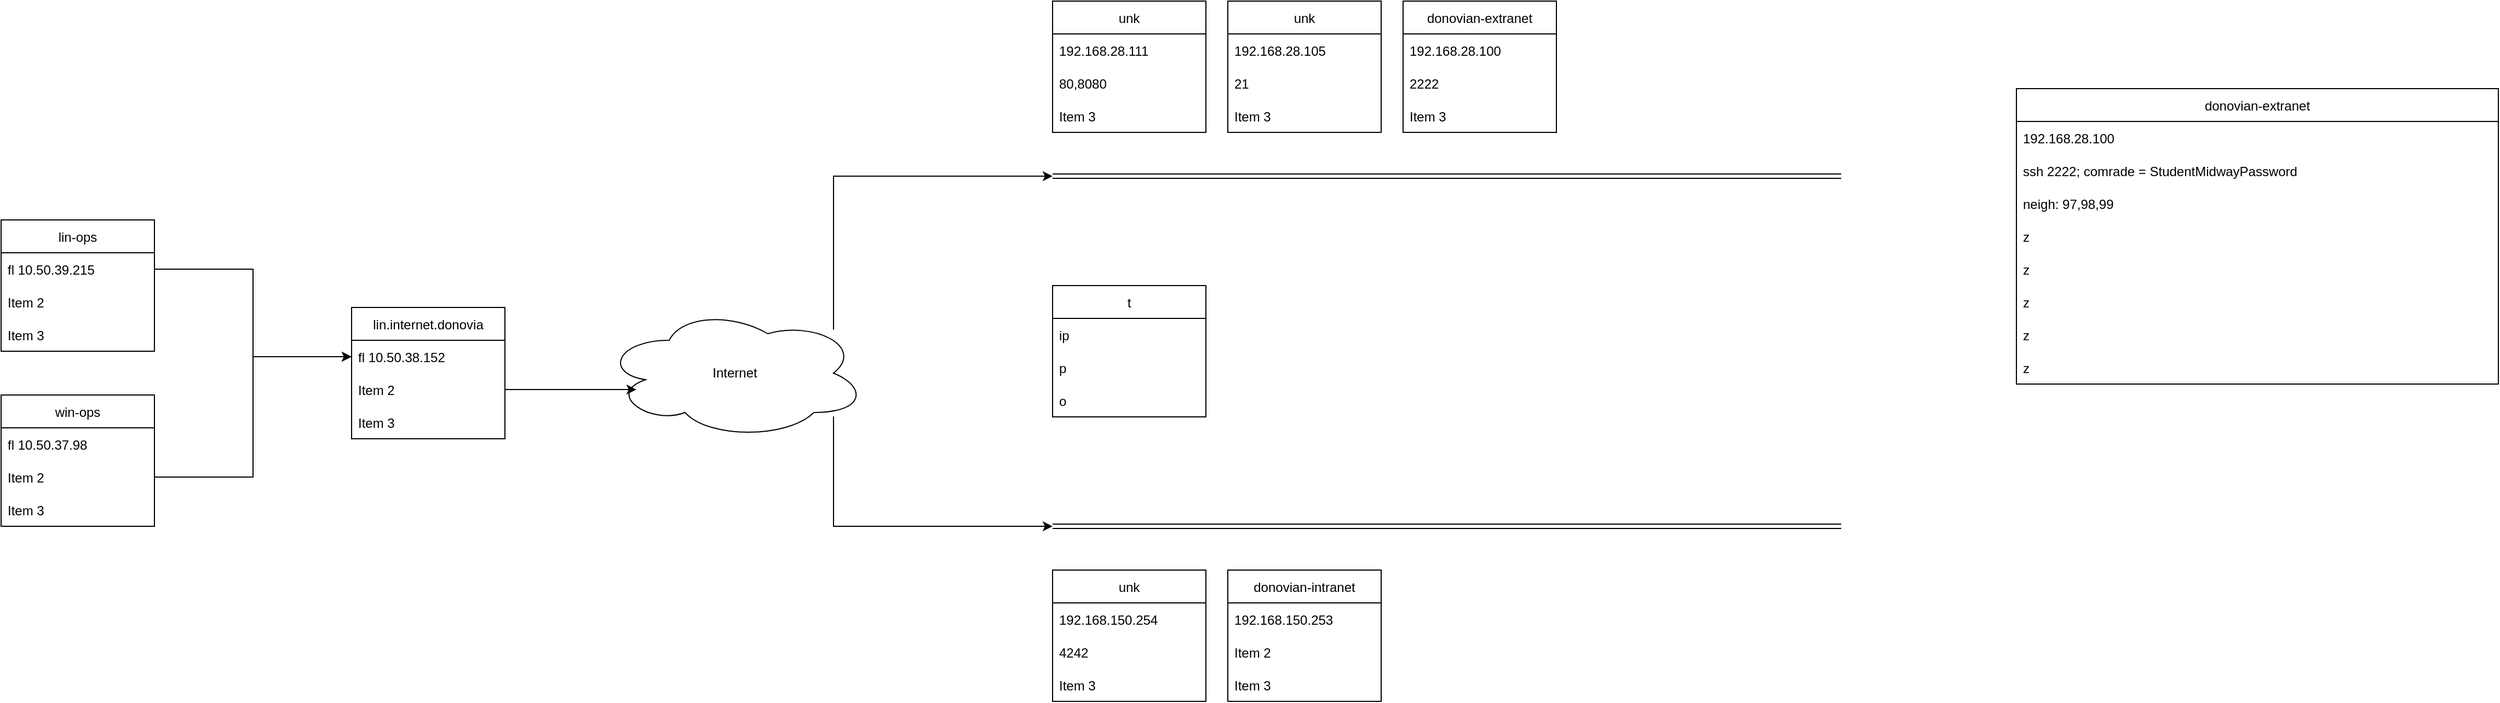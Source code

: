 <mxfile version="20.2.3" type="github">
  <diagram id="13t5cM8UKsbLcEhlHIct" name="Page-1">
    <mxGraphModel dx="1750" dy="1164" grid="1" gridSize="10" guides="1" tooltips="1" connect="1" arrows="1" fold="1" page="0" pageScale="1" pageWidth="850" pageHeight="1100" math="0" shadow="0">
      <root>
        <mxCell id="0" />
        <mxCell id="1" parent="0" />
        <mxCell id="m4RzhGIzq9hkYay5Leas-31" value="lin-ops" style="swimlane;fontStyle=0;childLayout=stackLayout;horizontal=1;startSize=30;horizontalStack=0;resizeParent=1;resizeParentMax=0;resizeLast=0;collapsible=1;marginBottom=0;" parent="1" vertex="1">
          <mxGeometry x="-200" y="40" width="140" height="120" as="geometry" />
        </mxCell>
        <mxCell id="m4RzhGIzq9hkYay5Leas-32" value="fl 10.50.39.215" style="text;strokeColor=none;fillColor=none;align=left;verticalAlign=middle;spacingLeft=4;spacingRight=4;overflow=hidden;points=[[0,0.5],[1,0.5]];portConstraint=eastwest;rotatable=0;" parent="m4RzhGIzq9hkYay5Leas-31" vertex="1">
          <mxGeometry y="30" width="140" height="30" as="geometry" />
        </mxCell>
        <mxCell id="m4RzhGIzq9hkYay5Leas-33" value="Item 2" style="text;strokeColor=none;fillColor=none;align=left;verticalAlign=middle;spacingLeft=4;spacingRight=4;overflow=hidden;points=[[0,0.5],[1,0.5]];portConstraint=eastwest;rotatable=0;" parent="m4RzhGIzq9hkYay5Leas-31" vertex="1">
          <mxGeometry y="60" width="140" height="30" as="geometry" />
        </mxCell>
        <mxCell id="m4RzhGIzq9hkYay5Leas-34" value="Item 3" style="text;strokeColor=none;fillColor=none;align=left;verticalAlign=middle;spacingLeft=4;spacingRight=4;overflow=hidden;points=[[0,0.5],[1,0.5]];portConstraint=eastwest;rotatable=0;" parent="m4RzhGIzq9hkYay5Leas-31" vertex="1">
          <mxGeometry y="90" width="140" height="30" as="geometry" />
        </mxCell>
        <mxCell id="m4RzhGIzq9hkYay5Leas-35" value="win-ops" style="swimlane;fontStyle=0;childLayout=stackLayout;horizontal=1;startSize=30;horizontalStack=0;resizeParent=1;resizeParentMax=0;resizeLast=0;collapsible=1;marginBottom=0;" parent="1" vertex="1">
          <mxGeometry x="-200" y="200" width="140" height="120" as="geometry" />
        </mxCell>
        <mxCell id="m4RzhGIzq9hkYay5Leas-36" value="fl 10.50.37.98" style="text;strokeColor=none;fillColor=none;align=left;verticalAlign=middle;spacingLeft=4;spacingRight=4;overflow=hidden;points=[[0,0.5],[1,0.5]];portConstraint=eastwest;rotatable=0;" parent="m4RzhGIzq9hkYay5Leas-35" vertex="1">
          <mxGeometry y="30" width="140" height="30" as="geometry" />
        </mxCell>
        <mxCell id="m4RzhGIzq9hkYay5Leas-37" value="Item 2" style="text;strokeColor=none;fillColor=none;align=left;verticalAlign=middle;spacingLeft=4;spacingRight=4;overflow=hidden;points=[[0,0.5],[1,0.5]];portConstraint=eastwest;rotatable=0;" parent="m4RzhGIzq9hkYay5Leas-35" vertex="1">
          <mxGeometry y="60" width="140" height="30" as="geometry" />
        </mxCell>
        <mxCell id="m4RzhGIzq9hkYay5Leas-38" value="Item 3" style="text;strokeColor=none;fillColor=none;align=left;verticalAlign=middle;spacingLeft=4;spacingRight=4;overflow=hidden;points=[[0,0.5],[1,0.5]];portConstraint=eastwest;rotatable=0;" parent="m4RzhGIzq9hkYay5Leas-35" vertex="1">
          <mxGeometry y="90" width="140" height="30" as="geometry" />
        </mxCell>
        <mxCell id="m4RzhGIzq9hkYay5Leas-39" value="lin.internet.donovia" style="swimlane;fontStyle=0;childLayout=stackLayout;horizontal=1;startSize=30;horizontalStack=0;resizeParent=1;resizeParentMax=0;resizeLast=0;collapsible=1;marginBottom=0;" parent="1" vertex="1">
          <mxGeometry x="120" y="120" width="140" height="120" as="geometry" />
        </mxCell>
        <mxCell id="m4RzhGIzq9hkYay5Leas-40" value="fl 10.50.38.152" style="text;strokeColor=none;fillColor=none;align=left;verticalAlign=middle;spacingLeft=4;spacingRight=4;overflow=hidden;points=[[0,0.5],[1,0.5]];portConstraint=eastwest;rotatable=0;" parent="m4RzhGIzq9hkYay5Leas-39" vertex="1">
          <mxGeometry y="30" width="140" height="30" as="geometry" />
        </mxCell>
        <mxCell id="m4RzhGIzq9hkYay5Leas-41" value="Item 2" style="text;strokeColor=none;fillColor=none;align=left;verticalAlign=middle;spacingLeft=4;spacingRight=4;overflow=hidden;points=[[0,0.5],[1,0.5]];portConstraint=eastwest;rotatable=0;" parent="m4RzhGIzq9hkYay5Leas-39" vertex="1">
          <mxGeometry y="60" width="140" height="30" as="geometry" />
        </mxCell>
        <mxCell id="m4RzhGIzq9hkYay5Leas-42" value="Item 3" style="text;strokeColor=none;fillColor=none;align=left;verticalAlign=middle;spacingLeft=4;spacingRight=4;overflow=hidden;points=[[0,0.5],[1,0.5]];portConstraint=eastwest;rotatable=0;" parent="m4RzhGIzq9hkYay5Leas-39" vertex="1">
          <mxGeometry y="90" width="140" height="30" as="geometry" />
        </mxCell>
        <mxCell id="m4RzhGIzq9hkYay5Leas-47" style="edgeStyle=orthogonalEdgeStyle;rounded=0;orthogonalLoop=1;jettySize=auto;html=1;" parent="1" source="m4RzhGIzq9hkYay5Leas-43" edge="1">
          <mxGeometry relative="1" as="geometry">
            <mxPoint x="760" as="targetPoint" />
            <Array as="points">
              <mxPoint x="560" />
            </Array>
          </mxGeometry>
        </mxCell>
        <mxCell id="m4RzhGIzq9hkYay5Leas-48" style="edgeStyle=orthogonalEdgeStyle;rounded=0;orthogonalLoop=1;jettySize=auto;html=1;" parent="1" source="m4RzhGIzq9hkYay5Leas-43" edge="1">
          <mxGeometry relative="1" as="geometry">
            <mxPoint x="760" y="320" as="targetPoint" />
            <Array as="points">
              <mxPoint x="560" y="320" />
            </Array>
          </mxGeometry>
        </mxCell>
        <mxCell id="m4RzhGIzq9hkYay5Leas-43" value="Internet" style="ellipse;shape=cloud;whiteSpace=wrap;html=1;" parent="1" vertex="1">
          <mxGeometry x="350" y="120" width="240" height="120" as="geometry" />
        </mxCell>
        <mxCell id="m4RzhGIzq9hkYay5Leas-44" style="edgeStyle=orthogonalEdgeStyle;rounded=0;orthogonalLoop=1;jettySize=auto;html=1;" parent="1" source="m4RzhGIzq9hkYay5Leas-41" edge="1">
          <mxGeometry relative="1" as="geometry">
            <mxPoint x="380" y="195" as="targetPoint" />
          </mxGeometry>
        </mxCell>
        <mxCell id="m4RzhGIzq9hkYay5Leas-45" value="" style="shape=link;html=1;rounded=0;" parent="1" edge="1">
          <mxGeometry width="100" relative="1" as="geometry">
            <mxPoint x="760" as="sourcePoint" />
            <mxPoint x="1480" as="targetPoint" />
          </mxGeometry>
        </mxCell>
        <mxCell id="m4RzhGIzq9hkYay5Leas-46" value="" style="shape=link;html=1;rounded=0;" parent="1" edge="1">
          <mxGeometry width="100" relative="1" as="geometry">
            <mxPoint x="760" y="320" as="sourcePoint" />
            <mxPoint x="1480" y="320" as="targetPoint" />
          </mxGeometry>
        </mxCell>
        <mxCell id="m4RzhGIzq9hkYay5Leas-49" value="unk" style="swimlane;fontStyle=0;childLayout=stackLayout;horizontal=1;startSize=30;horizontalStack=0;resizeParent=1;resizeParentMax=0;resizeLast=0;collapsible=1;marginBottom=0;" parent="1" vertex="1">
          <mxGeometry x="920" y="-160" width="140" height="120" as="geometry" />
        </mxCell>
        <mxCell id="m4RzhGIzq9hkYay5Leas-50" value="192.168.28.105" style="text;strokeColor=none;fillColor=none;align=left;verticalAlign=middle;spacingLeft=4;spacingRight=4;overflow=hidden;points=[[0,0.5],[1,0.5]];portConstraint=eastwest;rotatable=0;" parent="m4RzhGIzq9hkYay5Leas-49" vertex="1">
          <mxGeometry y="30" width="140" height="30" as="geometry" />
        </mxCell>
        <mxCell id="m4RzhGIzq9hkYay5Leas-51" value="21" style="text;strokeColor=none;fillColor=none;align=left;verticalAlign=middle;spacingLeft=4;spacingRight=4;overflow=hidden;points=[[0,0.5],[1,0.5]];portConstraint=eastwest;rotatable=0;" parent="m4RzhGIzq9hkYay5Leas-49" vertex="1">
          <mxGeometry y="60" width="140" height="30" as="geometry" />
        </mxCell>
        <mxCell id="m4RzhGIzq9hkYay5Leas-52" value="Item 3" style="text;strokeColor=none;fillColor=none;align=left;verticalAlign=middle;spacingLeft=4;spacingRight=4;overflow=hidden;points=[[0,0.5],[1,0.5]];portConstraint=eastwest;rotatable=0;" parent="m4RzhGIzq9hkYay5Leas-49" vertex="1">
          <mxGeometry y="90" width="140" height="30" as="geometry" />
        </mxCell>
        <mxCell id="m4RzhGIzq9hkYay5Leas-53" value="unk" style="swimlane;fontStyle=0;childLayout=stackLayout;horizontal=1;startSize=30;horizontalStack=0;resizeParent=1;resizeParentMax=0;resizeLast=0;collapsible=1;marginBottom=0;" parent="1" vertex="1">
          <mxGeometry x="760" y="-160" width="140" height="120" as="geometry" />
        </mxCell>
        <mxCell id="m4RzhGIzq9hkYay5Leas-54" value="192.168.28.111" style="text;strokeColor=none;fillColor=none;align=left;verticalAlign=middle;spacingLeft=4;spacingRight=4;overflow=hidden;points=[[0,0.5],[1,0.5]];portConstraint=eastwest;rotatable=0;" parent="m4RzhGIzq9hkYay5Leas-53" vertex="1">
          <mxGeometry y="30" width="140" height="30" as="geometry" />
        </mxCell>
        <mxCell id="m4RzhGIzq9hkYay5Leas-55" value="80,8080" style="text;strokeColor=none;fillColor=none;align=left;verticalAlign=middle;spacingLeft=4;spacingRight=4;overflow=hidden;points=[[0,0.5],[1,0.5]];portConstraint=eastwest;rotatable=0;" parent="m4RzhGIzq9hkYay5Leas-53" vertex="1">
          <mxGeometry y="60" width="140" height="30" as="geometry" />
        </mxCell>
        <mxCell id="m4RzhGIzq9hkYay5Leas-56" value="Item 3" style="text;strokeColor=none;fillColor=none;align=left;verticalAlign=middle;spacingLeft=4;spacingRight=4;overflow=hidden;points=[[0,0.5],[1,0.5]];portConstraint=eastwest;rotatable=0;" parent="m4RzhGIzq9hkYay5Leas-53" vertex="1">
          <mxGeometry y="90" width="140" height="30" as="geometry" />
        </mxCell>
        <mxCell id="m4RzhGIzq9hkYay5Leas-61" value="donovian-extranet" style="swimlane;fontStyle=0;childLayout=stackLayout;horizontal=1;startSize=30;horizontalStack=0;resizeParent=1;resizeParentMax=0;resizeLast=0;collapsible=1;marginBottom=0;" parent="1" vertex="1">
          <mxGeometry x="1080" y="-160" width="140" height="120" as="geometry" />
        </mxCell>
        <mxCell id="m4RzhGIzq9hkYay5Leas-62" value="192.168.28.100" style="text;strokeColor=none;fillColor=none;align=left;verticalAlign=middle;spacingLeft=4;spacingRight=4;overflow=hidden;points=[[0,0.5],[1,0.5]];portConstraint=eastwest;rotatable=0;" parent="m4RzhGIzq9hkYay5Leas-61" vertex="1">
          <mxGeometry y="30" width="140" height="30" as="geometry" />
        </mxCell>
        <mxCell id="m4RzhGIzq9hkYay5Leas-63" value="2222" style="text;strokeColor=none;fillColor=none;align=left;verticalAlign=middle;spacingLeft=4;spacingRight=4;overflow=hidden;points=[[0,0.5],[1,0.5]];portConstraint=eastwest;rotatable=0;" parent="m4RzhGIzq9hkYay5Leas-61" vertex="1">
          <mxGeometry y="60" width="140" height="30" as="geometry" />
        </mxCell>
        <mxCell id="m4RzhGIzq9hkYay5Leas-64" value="Item 3" style="text;strokeColor=none;fillColor=none;align=left;verticalAlign=middle;spacingLeft=4;spacingRight=4;overflow=hidden;points=[[0,0.5],[1,0.5]];portConstraint=eastwest;rotatable=0;" parent="m4RzhGIzq9hkYay5Leas-61" vertex="1">
          <mxGeometry y="90" width="140" height="30" as="geometry" />
        </mxCell>
        <mxCell id="m4RzhGIzq9hkYay5Leas-65" value="t" style="swimlane;fontStyle=0;childLayout=stackLayout;horizontal=1;startSize=30;horizontalStack=0;resizeParent=1;resizeParentMax=0;resizeLast=0;collapsible=1;marginBottom=0;" parent="1" vertex="1">
          <mxGeometry x="760" y="100" width="140" height="120" as="geometry" />
        </mxCell>
        <mxCell id="m4RzhGIzq9hkYay5Leas-66" value="ip" style="text;strokeColor=none;fillColor=none;align=left;verticalAlign=middle;spacingLeft=4;spacingRight=4;overflow=hidden;points=[[0,0.5],[1,0.5]];portConstraint=eastwest;rotatable=0;" parent="m4RzhGIzq9hkYay5Leas-65" vertex="1">
          <mxGeometry y="30" width="140" height="30" as="geometry" />
        </mxCell>
        <mxCell id="m4RzhGIzq9hkYay5Leas-67" value="p" style="text;strokeColor=none;fillColor=none;align=left;verticalAlign=middle;spacingLeft=4;spacingRight=4;overflow=hidden;points=[[0,0.5],[1,0.5]];portConstraint=eastwest;rotatable=0;" parent="m4RzhGIzq9hkYay5Leas-65" vertex="1">
          <mxGeometry y="60" width="140" height="30" as="geometry" />
        </mxCell>
        <mxCell id="m4RzhGIzq9hkYay5Leas-68" value="o" style="text;strokeColor=none;fillColor=none;align=left;verticalAlign=middle;spacingLeft=4;spacingRight=4;overflow=hidden;points=[[0,0.5],[1,0.5]];portConstraint=eastwest;rotatable=0;" parent="m4RzhGIzq9hkYay5Leas-65" vertex="1">
          <mxGeometry y="90" width="140" height="30" as="geometry" />
        </mxCell>
        <mxCell id="m4RzhGIzq9hkYay5Leas-69" value="donovian-intranet" style="swimlane;fontStyle=0;childLayout=stackLayout;horizontal=1;startSize=30;horizontalStack=0;resizeParent=1;resizeParentMax=0;resizeLast=0;collapsible=1;marginBottom=0;" parent="1" vertex="1">
          <mxGeometry x="920" y="360" width="140" height="120" as="geometry" />
        </mxCell>
        <mxCell id="m4RzhGIzq9hkYay5Leas-70" value="192.168.150.253" style="text;strokeColor=none;fillColor=none;align=left;verticalAlign=middle;spacingLeft=4;spacingRight=4;overflow=hidden;points=[[0,0.5],[1,0.5]];portConstraint=eastwest;rotatable=0;" parent="m4RzhGIzq9hkYay5Leas-69" vertex="1">
          <mxGeometry y="30" width="140" height="30" as="geometry" />
        </mxCell>
        <mxCell id="m4RzhGIzq9hkYay5Leas-71" value="Item 2" style="text;strokeColor=none;fillColor=none;align=left;verticalAlign=middle;spacingLeft=4;spacingRight=4;overflow=hidden;points=[[0,0.5],[1,0.5]];portConstraint=eastwest;rotatable=0;" parent="m4RzhGIzq9hkYay5Leas-69" vertex="1">
          <mxGeometry y="60" width="140" height="30" as="geometry" />
        </mxCell>
        <mxCell id="m4RzhGIzq9hkYay5Leas-72" value="Item 3" style="text;strokeColor=none;fillColor=none;align=left;verticalAlign=middle;spacingLeft=4;spacingRight=4;overflow=hidden;points=[[0,0.5],[1,0.5]];portConstraint=eastwest;rotatable=0;" parent="m4RzhGIzq9hkYay5Leas-69" vertex="1">
          <mxGeometry y="90" width="140" height="30" as="geometry" />
        </mxCell>
        <mxCell id="m4RzhGIzq9hkYay5Leas-73" value="unk" style="swimlane;fontStyle=0;childLayout=stackLayout;horizontal=1;startSize=30;horizontalStack=0;resizeParent=1;resizeParentMax=0;resizeLast=0;collapsible=1;marginBottom=0;" parent="1" vertex="1">
          <mxGeometry x="760" y="360" width="140" height="120" as="geometry" />
        </mxCell>
        <mxCell id="m4RzhGIzq9hkYay5Leas-74" value="192.168.150.254" style="text;strokeColor=none;fillColor=none;align=left;verticalAlign=middle;spacingLeft=4;spacingRight=4;overflow=hidden;points=[[0,0.5],[1,0.5]];portConstraint=eastwest;rotatable=0;" parent="m4RzhGIzq9hkYay5Leas-73" vertex="1">
          <mxGeometry y="30" width="140" height="30" as="geometry" />
        </mxCell>
        <mxCell id="m4RzhGIzq9hkYay5Leas-75" value="4242" style="text;strokeColor=none;fillColor=none;align=left;verticalAlign=middle;spacingLeft=4;spacingRight=4;overflow=hidden;points=[[0,0.5],[1,0.5]];portConstraint=eastwest;rotatable=0;" parent="m4RzhGIzq9hkYay5Leas-73" vertex="1">
          <mxGeometry y="60" width="140" height="30" as="geometry" />
        </mxCell>
        <mxCell id="m4RzhGIzq9hkYay5Leas-76" value="Item 3" style="text;strokeColor=none;fillColor=none;align=left;verticalAlign=middle;spacingLeft=4;spacingRight=4;overflow=hidden;points=[[0,0.5],[1,0.5]];portConstraint=eastwest;rotatable=0;" parent="m4RzhGIzq9hkYay5Leas-73" vertex="1">
          <mxGeometry y="90" width="140" height="30" as="geometry" />
        </mxCell>
        <mxCell id="9xVMC1iLT05y2qpGAe-X-1" style="edgeStyle=orthogonalEdgeStyle;rounded=0;orthogonalLoop=1;jettySize=auto;html=1;entryX=0;entryY=0.5;entryDx=0;entryDy=0;" edge="1" parent="1" source="m4RzhGIzq9hkYay5Leas-32" target="m4RzhGIzq9hkYay5Leas-40">
          <mxGeometry relative="1" as="geometry" />
        </mxCell>
        <mxCell id="9xVMC1iLT05y2qpGAe-X-2" style="edgeStyle=orthogonalEdgeStyle;rounded=0;orthogonalLoop=1;jettySize=auto;html=1;entryX=0;entryY=0.5;entryDx=0;entryDy=0;" edge="1" parent="1" source="m4RzhGIzq9hkYay5Leas-37" target="m4RzhGIzq9hkYay5Leas-40">
          <mxGeometry relative="1" as="geometry" />
        </mxCell>
        <mxCell id="9xVMC1iLT05y2qpGAe-X-3" value="donovian-extranet" style="swimlane;fontStyle=0;childLayout=stackLayout;horizontal=1;startSize=30;horizontalStack=0;resizeParent=1;resizeParentMax=0;resizeLast=0;collapsible=1;marginBottom=0;" vertex="1" parent="1">
          <mxGeometry x="1640" y="-80" width="440" height="270" as="geometry" />
        </mxCell>
        <mxCell id="9xVMC1iLT05y2qpGAe-X-4" value="192.168.28.100" style="text;strokeColor=none;fillColor=none;align=left;verticalAlign=middle;spacingLeft=4;spacingRight=4;overflow=hidden;points=[[0,0.5],[1,0.5]];portConstraint=eastwest;rotatable=0;" vertex="1" parent="9xVMC1iLT05y2qpGAe-X-3">
          <mxGeometry y="30" width="440" height="30" as="geometry" />
        </mxCell>
        <mxCell id="9xVMC1iLT05y2qpGAe-X-5" value="ssh 2222; comrade = StudentMidwayPassword" style="text;strokeColor=none;fillColor=none;align=left;verticalAlign=middle;spacingLeft=4;spacingRight=4;overflow=hidden;points=[[0,0.5],[1,0.5]];portConstraint=eastwest;rotatable=0;" vertex="1" parent="9xVMC1iLT05y2qpGAe-X-3">
          <mxGeometry y="60" width="440" height="30" as="geometry" />
        </mxCell>
        <mxCell id="9xVMC1iLT05y2qpGAe-X-6" value="neigh: 97,98,99" style="text;strokeColor=none;fillColor=none;align=left;verticalAlign=middle;spacingLeft=4;spacingRight=4;overflow=hidden;points=[[0,0.5],[1,0.5]];portConstraint=eastwest;rotatable=0;" vertex="1" parent="9xVMC1iLT05y2qpGAe-X-3">
          <mxGeometry y="90" width="440" height="30" as="geometry" />
        </mxCell>
        <mxCell id="9xVMC1iLT05y2qpGAe-X-7" value="z" style="text;strokeColor=none;fillColor=none;align=left;verticalAlign=middle;spacingLeft=4;spacingRight=4;overflow=hidden;points=[[0,0.5],[1,0.5]];portConstraint=eastwest;rotatable=0;" vertex="1" parent="9xVMC1iLT05y2qpGAe-X-3">
          <mxGeometry y="120" width="440" height="30" as="geometry" />
        </mxCell>
        <mxCell id="9xVMC1iLT05y2qpGAe-X-8" value="z" style="text;strokeColor=none;fillColor=none;align=left;verticalAlign=middle;spacingLeft=4;spacingRight=4;overflow=hidden;points=[[0,0.5],[1,0.5]];portConstraint=eastwest;rotatable=0;" vertex="1" parent="9xVMC1iLT05y2qpGAe-X-3">
          <mxGeometry y="150" width="440" height="30" as="geometry" />
        </mxCell>
        <mxCell id="9xVMC1iLT05y2qpGAe-X-9" value="z" style="text;strokeColor=none;fillColor=none;align=left;verticalAlign=middle;spacingLeft=4;spacingRight=4;overflow=hidden;points=[[0,0.5],[1,0.5]];portConstraint=eastwest;rotatable=0;" vertex="1" parent="9xVMC1iLT05y2qpGAe-X-3">
          <mxGeometry y="180" width="440" height="30" as="geometry" />
        </mxCell>
        <mxCell id="9xVMC1iLT05y2qpGAe-X-10" value="z" style="text;strokeColor=none;fillColor=none;align=left;verticalAlign=middle;spacingLeft=4;spacingRight=4;overflow=hidden;points=[[0,0.5],[1,0.5]];portConstraint=eastwest;rotatable=0;" vertex="1" parent="9xVMC1iLT05y2qpGAe-X-3">
          <mxGeometry y="210" width="440" height="30" as="geometry" />
        </mxCell>
        <mxCell id="9xVMC1iLT05y2qpGAe-X-11" value="z" style="text;strokeColor=none;fillColor=none;align=left;verticalAlign=middle;spacingLeft=4;spacingRight=4;overflow=hidden;points=[[0,0.5],[1,0.5]];portConstraint=eastwest;rotatable=0;" vertex="1" parent="9xVMC1iLT05y2qpGAe-X-3">
          <mxGeometry y="240" width="440" height="30" as="geometry" />
        </mxCell>
      </root>
    </mxGraphModel>
  </diagram>
</mxfile>
